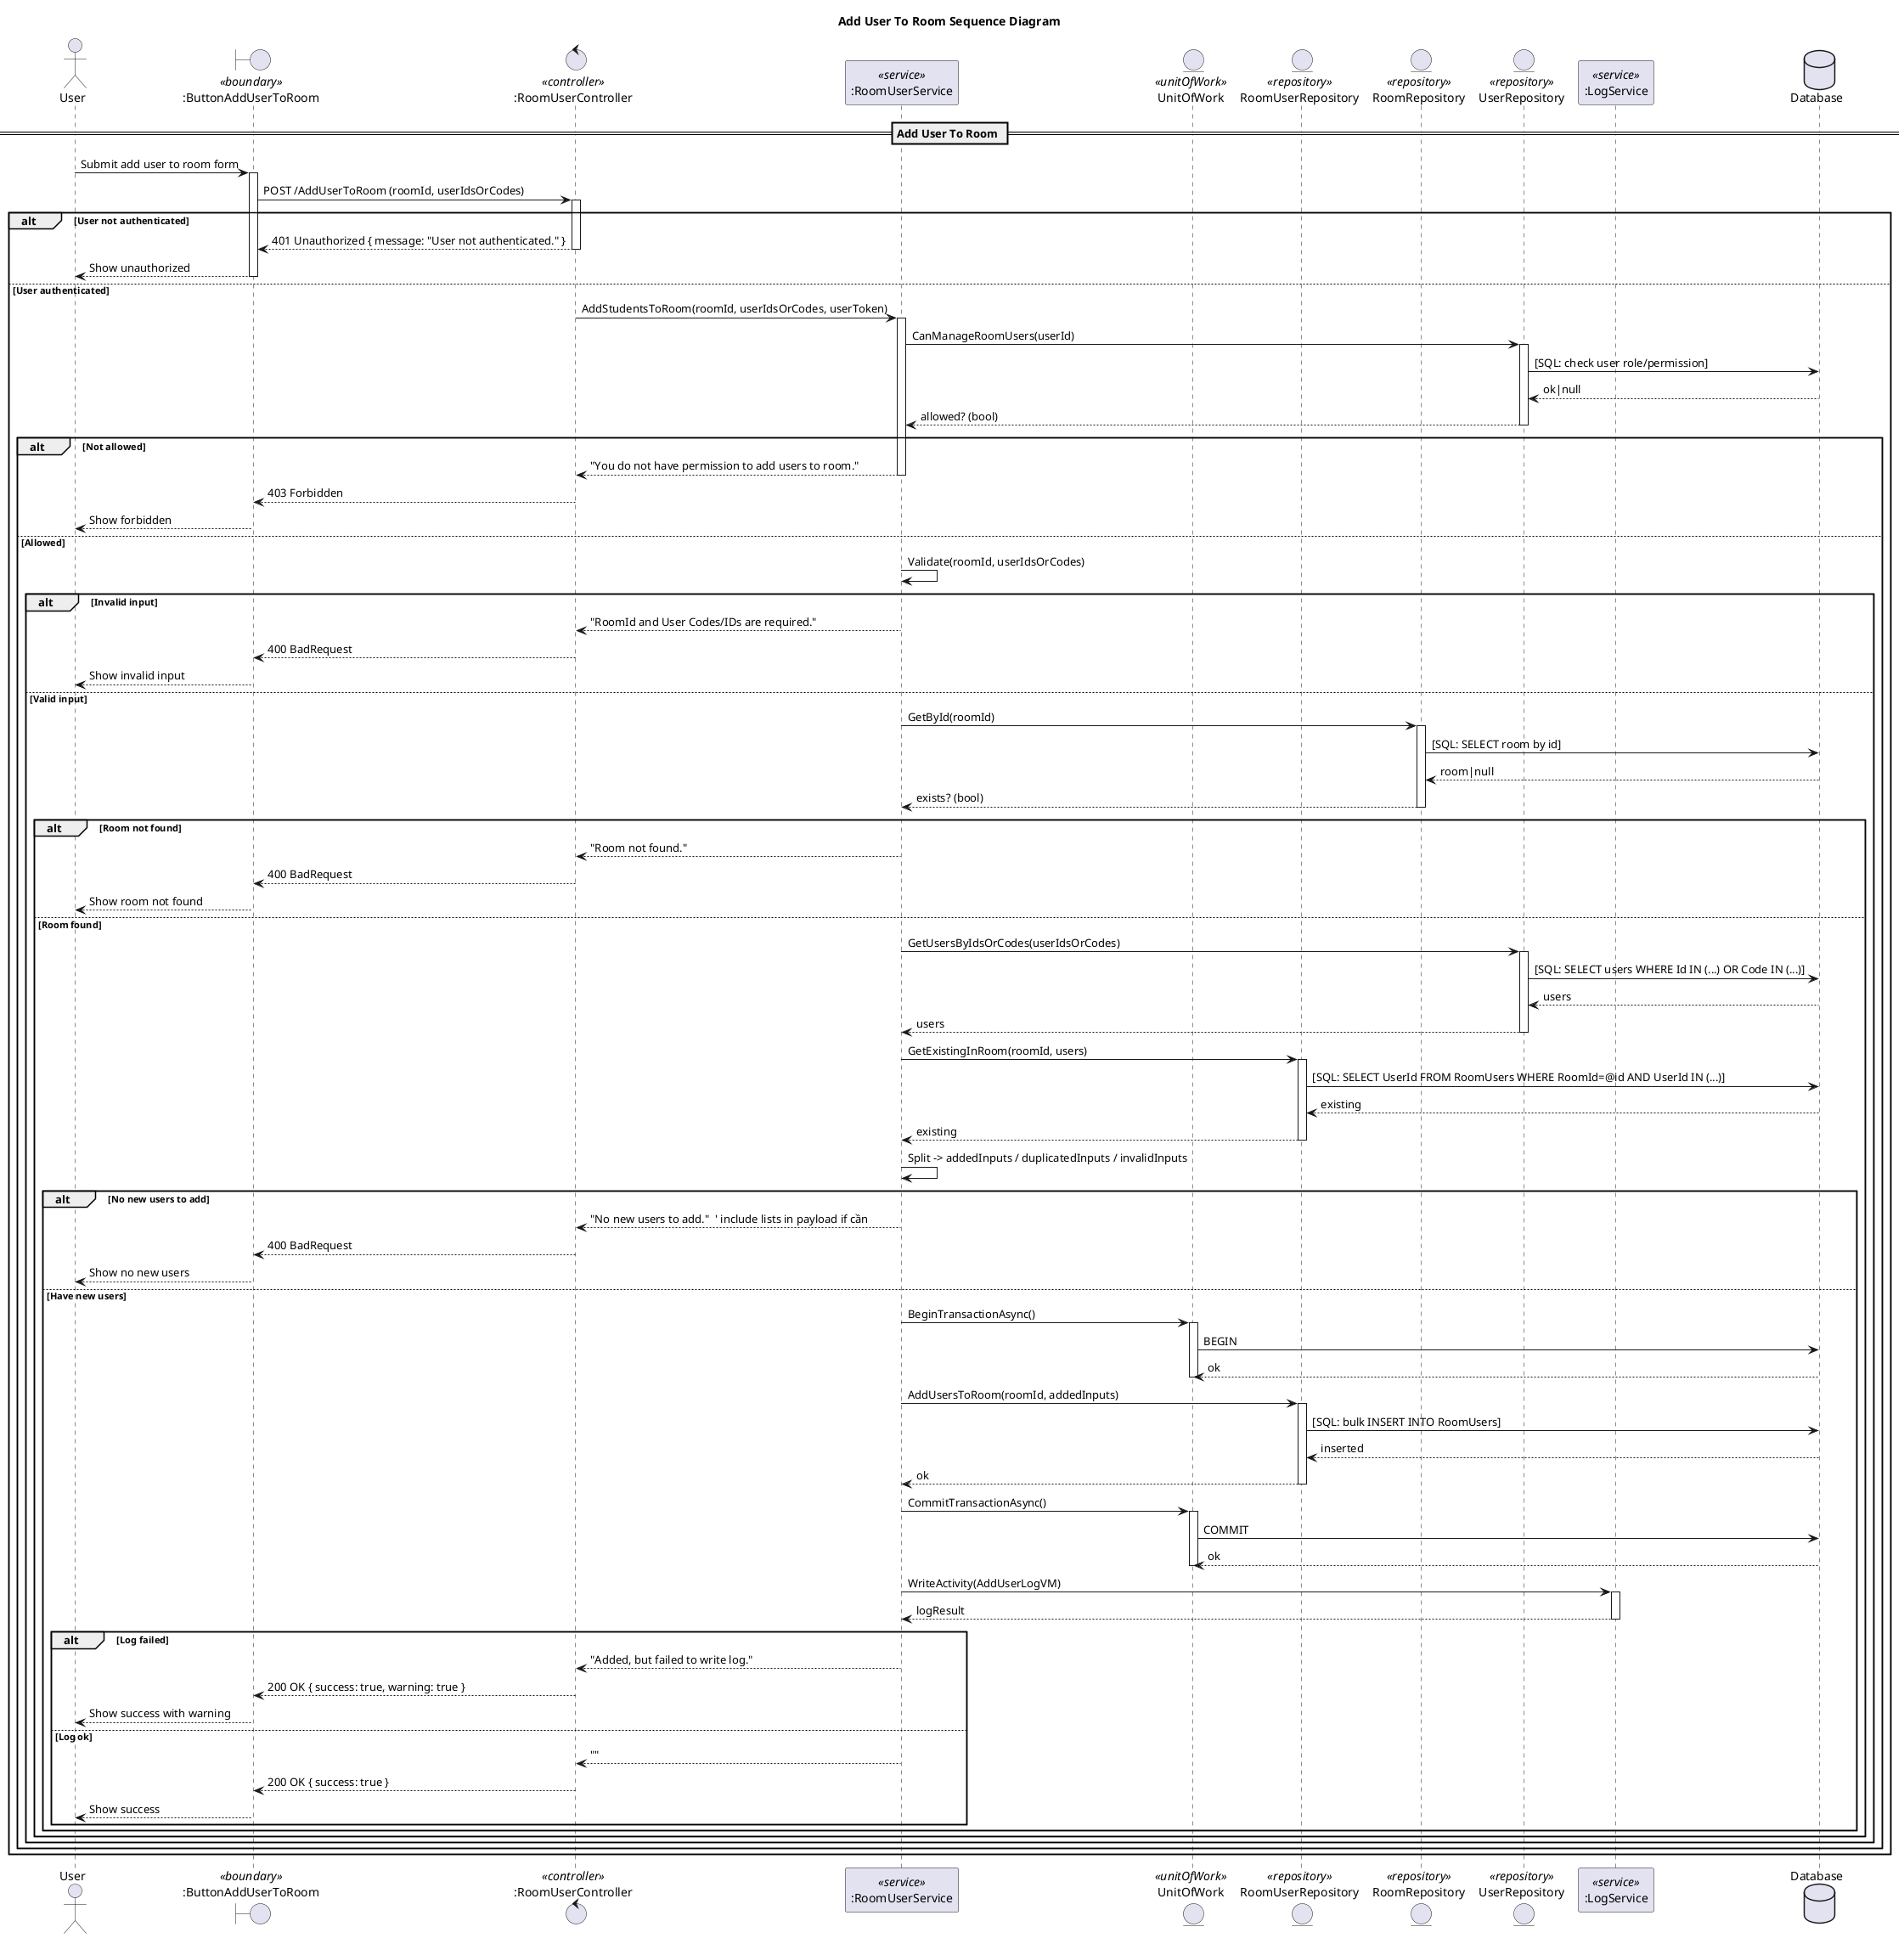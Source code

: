 @startuml
title Add User To Room Sequence Diagram 

actor "User" as Client
boundary ":ButtonAddUserToRoom" as UI <<boundary>>
control ":RoomUserController" as Controller <<controller>>
participant ":RoomUserService" as Service <<service>>
entity "UnitOfWork" as UoW <<unitOfWork>>

entity "RoomUserRepository" as RoomUserRepo <<repository>>
entity "RoomRepository" as RoomRepo <<repository>>
entity "UserRepository" as UserRepo <<repository>>
participant ":LogService" as Log <<service>>

database "Database" as DB

== Add User To Room ==

Client -> UI: Submit add user to room form
activate UI
UI -> Controller: POST /AddUserToRoom (roomId, userIdsOrCodes)
activate Controller

alt User not authenticated
  Controller --> UI: 401 Unauthorized { message: "User not authenticated." }
  deactivate Controller
  UI --> Client: Show unauthorized
  deactivate UI
else User authenticated
  Controller -> Service: AddStudentsToRoom(roomId, userIdsOrCodes, userToken)
  activate Service

  '--- Authorization ---
  Service -> UserRepo: CanManageRoomUsers(userId)
  activate UserRepo
  UserRepo -> DB: [SQL: check user role/permission]
  DB --> UserRepo: ok|null
  UserRepo --> Service: allowed? (bool)
  deactivate UserRepo

  alt Not allowed
    Service --> Controller: "You do not have permission to add users to room."
    deactivate Service
    Controller --> UI: 403 Forbidden
    deactivate Controller
    UI --> Client: Show forbidden
    deactivate UI
  else Allowed
    '--- Validate inputs ---
    Service -> Service: Validate(roomId, userIdsOrCodes)
    alt Invalid input
      Service --> Controller: "RoomId and User Codes/IDs are required."
      deactivate Service
      Controller --> UI: 400 BadRequest
      deactivate Controller
      UI --> Client: Show invalid input
      deactivate UI
    else Valid input
      '--- Ensure room exists ---
      Service -> RoomRepo: GetById(roomId)
      activate RoomRepo
      RoomRepo -> DB: [SQL: SELECT room by id]
      DB --> RoomRepo: room|null
      RoomRepo --> Service: exists? (bool)
      deactivate RoomRepo

      alt Room not found
        Service --> Controller: "Room not found."
        deactivate Service
        Controller --> UI: 400 BadRequest
        deactivate Controller
        UI --> Client: Show room not found
        deactivate UI
      else Room found
        '--- Resolve users from ids or codes ---
        Service -> UserRepo: GetUsersByIdsOrCodes(userIdsOrCodes)
        activate UserRepo
        UserRepo -> DB: [SQL: SELECT users WHERE Id IN (...) OR Code IN (...)]
        DB --> UserRepo: users
        UserRepo --> Service: users
        deactivate UserRepo

        '--- Find duplicates already in room ---
        Service -> RoomUserRepo: GetExistingInRoom(roomId, users)
        activate RoomUserRepo
        RoomUserRepo -> DB: [SQL: SELECT UserId FROM RoomUsers WHERE RoomId=@id AND UserId IN (...)]
        DB --> RoomUserRepo: existing
        RoomUserRepo --> Service: existing
        deactivate RoomUserRepo

        Service -> Service: Split -> addedInputs / duplicatedInputs / invalidInputs

        alt No new users to add
          Service --> Controller: "No new users to add."  ' include lists in payload if cần
          deactivate Service
          Controller --> UI: 400 BadRequest
          deactivate Controller
          UI --> Client: Show no new users
          deactivate UI
        else Have new users
          '--- Transaction & insert ---
          Service -> UoW: BeginTransactionAsync()
          activate UoW
          UoW -> DB: BEGIN
          DB --> UoW: ok
          deactivate UoW

          Service -> RoomUserRepo: AddUsersToRoom(roomId, addedInputs)
          activate RoomUserRepo
          RoomUserRepo -> DB: [SQL: bulk INSERT INTO RoomUsers]
          DB --> RoomUserRepo: inserted
          RoomUserRepo --> Service: ok
          deactivate RoomUserRepo

          Service -> UoW: CommitTransactionAsync()
          activate UoW
          UoW -> DB: COMMIT
          DB --> UoW: ok
          deactivate UoW

          '--- Log activity (optional) ---
          Service -> Log: WriteActivity(AddUserLogVM)
          activate Log
          Log --> Service: logResult
          deactivate Log

          alt Log failed
            Service --> Controller: "Added, but failed to write log."
            deactivate Service
            Controller --> UI: 200 OK { success: true, warning: true }
            deactivate Controller
            UI --> Client: Show success with warning
            deactivate UI
          else Log ok
            Service --> Controller: ""
            deactivate Service
            Controller --> UI: 200 OK { success: true }
            deactivate Controller
            UI --> Client: Show success
            deactivate UI
          end alt
        end alt
      end alt
    end alt
  end alt
end alt
@enduml

